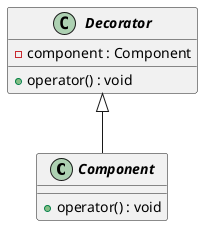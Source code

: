 
@startuml

set namespaceSeparator ::

class "**//Component//**" as Component {
    + operator() : void
}

class "**//Decorator//**" as Decorator {
    - component : Component
    + operator() : void
}

Decorator <|-- Component

@enduml

